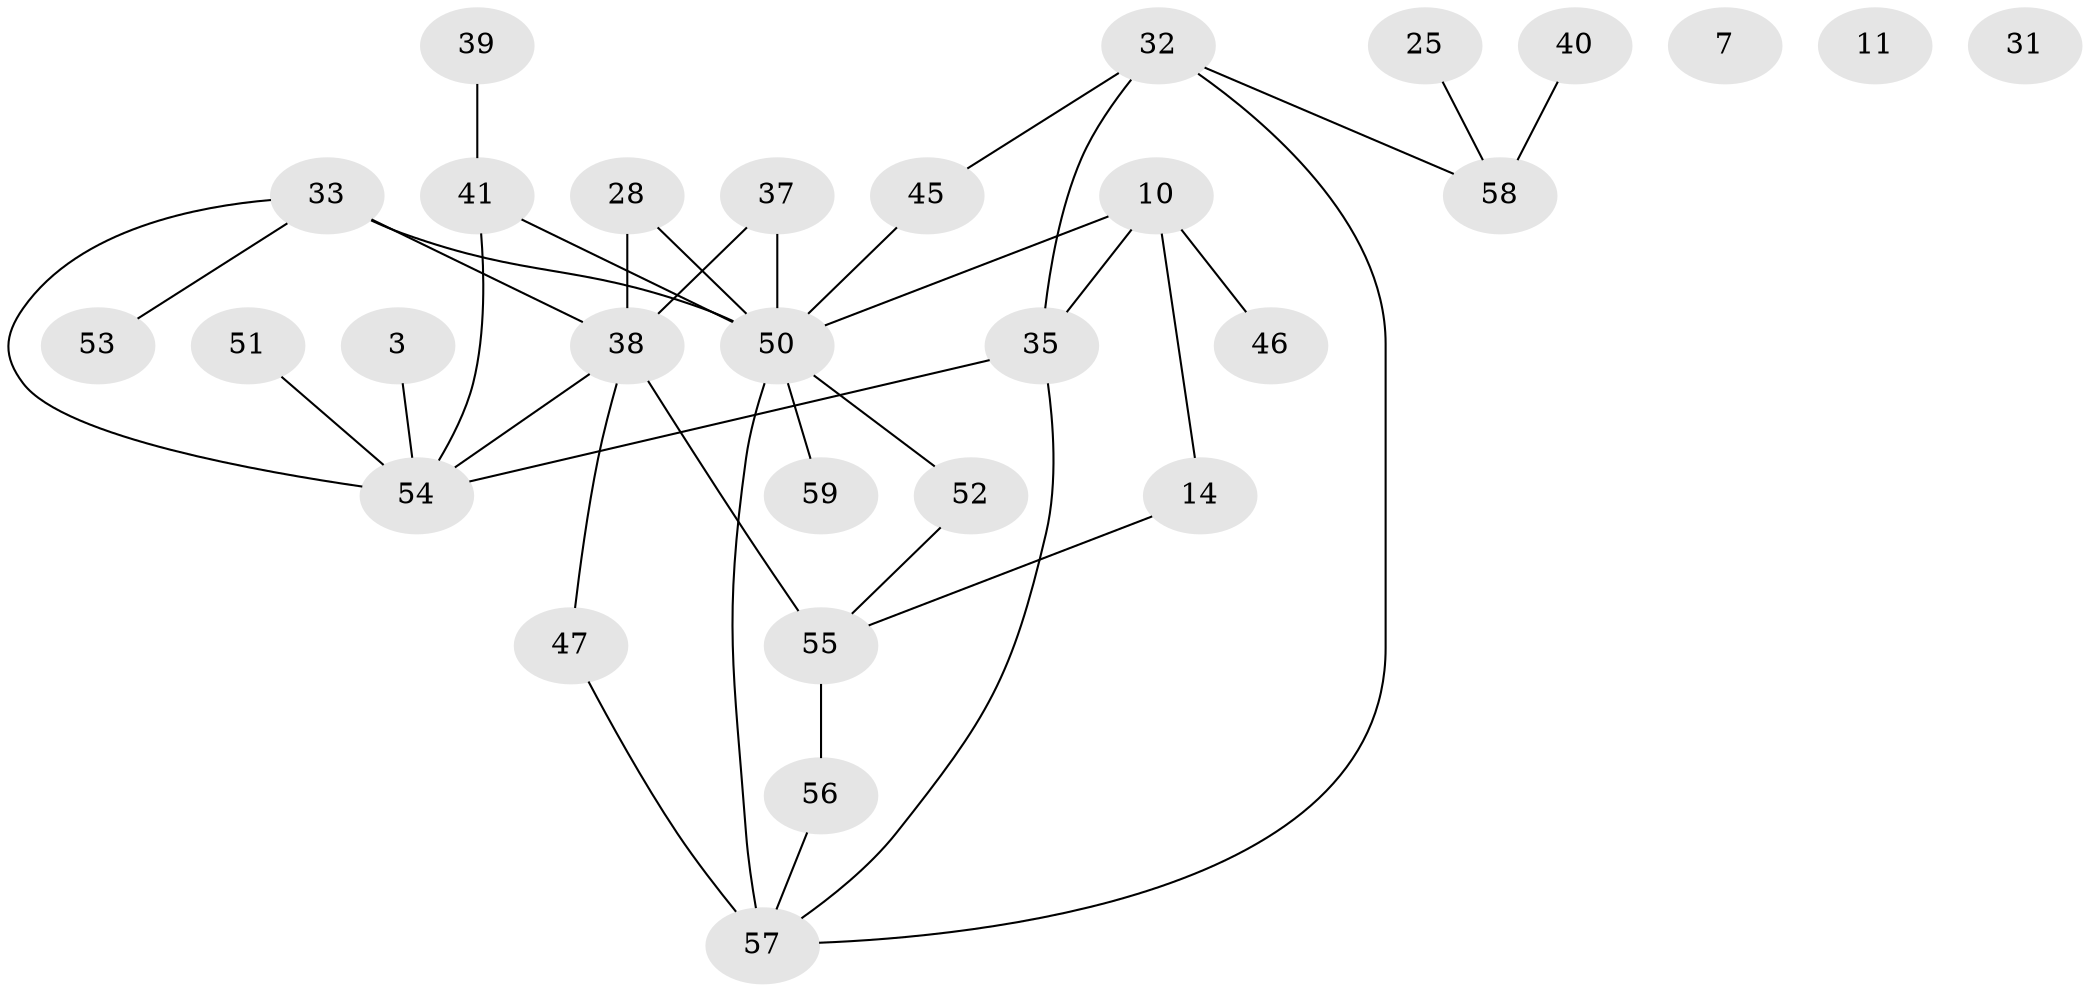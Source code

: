 // original degree distribution, {5: 0.1016949152542373, 1: 0.22033898305084745, 6: 0.06779661016949153, 3: 0.2711864406779661, 0: 0.05084745762711865, 2: 0.2033898305084746, 4: 0.06779661016949153, 7: 0.01694915254237288}
// Generated by graph-tools (version 1.1) at 2025/39/03/09/25 04:39:44]
// undirected, 29 vertices, 37 edges
graph export_dot {
graph [start="1"]
  node [color=gray90,style=filled];
  3;
  7;
  10;
  11;
  14;
  25;
  28;
  31;
  32 [super="+18+20"];
  33;
  35 [super="+19"];
  37 [super="+17"];
  38 [super="+8+16+30+36"];
  39;
  40;
  41 [super="+26"];
  45;
  46;
  47;
  50 [super="+1+43+49+42"];
  51;
  52 [super="+44"];
  53 [super="+15+24"];
  54 [super="+13"];
  55 [super="+34"];
  56 [super="+21"];
  57 [super="+48+27"];
  58;
  59;
  3 -- 54;
  10 -- 14;
  10 -- 46;
  10 -- 50 [weight=2];
  10 -- 35 [weight=2];
  14 -- 55;
  25 -- 58;
  28 -- 38 [weight=2];
  28 -- 50;
  32 -- 35 [weight=2];
  32 -- 58 [weight=2];
  32 -- 45;
  32 -- 57;
  33 -- 38 [weight=2];
  33 -- 50 [weight=2];
  33 -- 54 [weight=2];
  33 -- 53;
  35 -- 54;
  35 -- 57;
  37 -- 38;
  37 -- 50;
  38 -- 47;
  38 -- 55 [weight=4];
  38 -- 54 [weight=2];
  39 -- 41;
  40 -- 58;
  41 -- 50 [weight=2];
  41 -- 54;
  45 -- 50;
  47 -- 57;
  50 -- 59;
  50 -- 57 [weight=2];
  50 -- 52;
  51 -- 54;
  52 -- 55;
  55 -- 56;
  56 -- 57;
}
